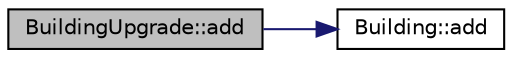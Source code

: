 digraph "BuildingUpgrade::add"
{
 // LATEX_PDF_SIZE
  edge [fontname="Helvetica",fontsize="10",labelfontname="Helvetica",labelfontsize="10"];
  node [fontname="Helvetica",fontsize="10",shape=record];
  rankdir="LR";
  Node1 [label="BuildingUpgrade::add",height=0.2,width=0.4,color="black", fillcolor="grey75", style="filled", fontcolor="black",tooltip="Adds a child component."];
  Node1 -> Node2 [color="midnightblue",fontsize="10",style="solid",fontname="Helvetica"];
  Node2 [label="Building::add",height=0.2,width=0.4,color="black", fillcolor="white", style="filled",URL="$classBuilding.html#a434b23a1247b4445302a918bee9d3373",tooltip="Adds a child component."];
}
